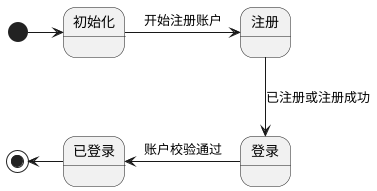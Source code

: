 @startuml StateAccount
[*] -right-> 初始化
初始化 -right-> 注册 : 开始注册账户
注册 -down-> 登录 : 已注册或注册成功
登录 -left-> 已登录 : 账户校验通过
已登录 -left-> [*]
@enduml
